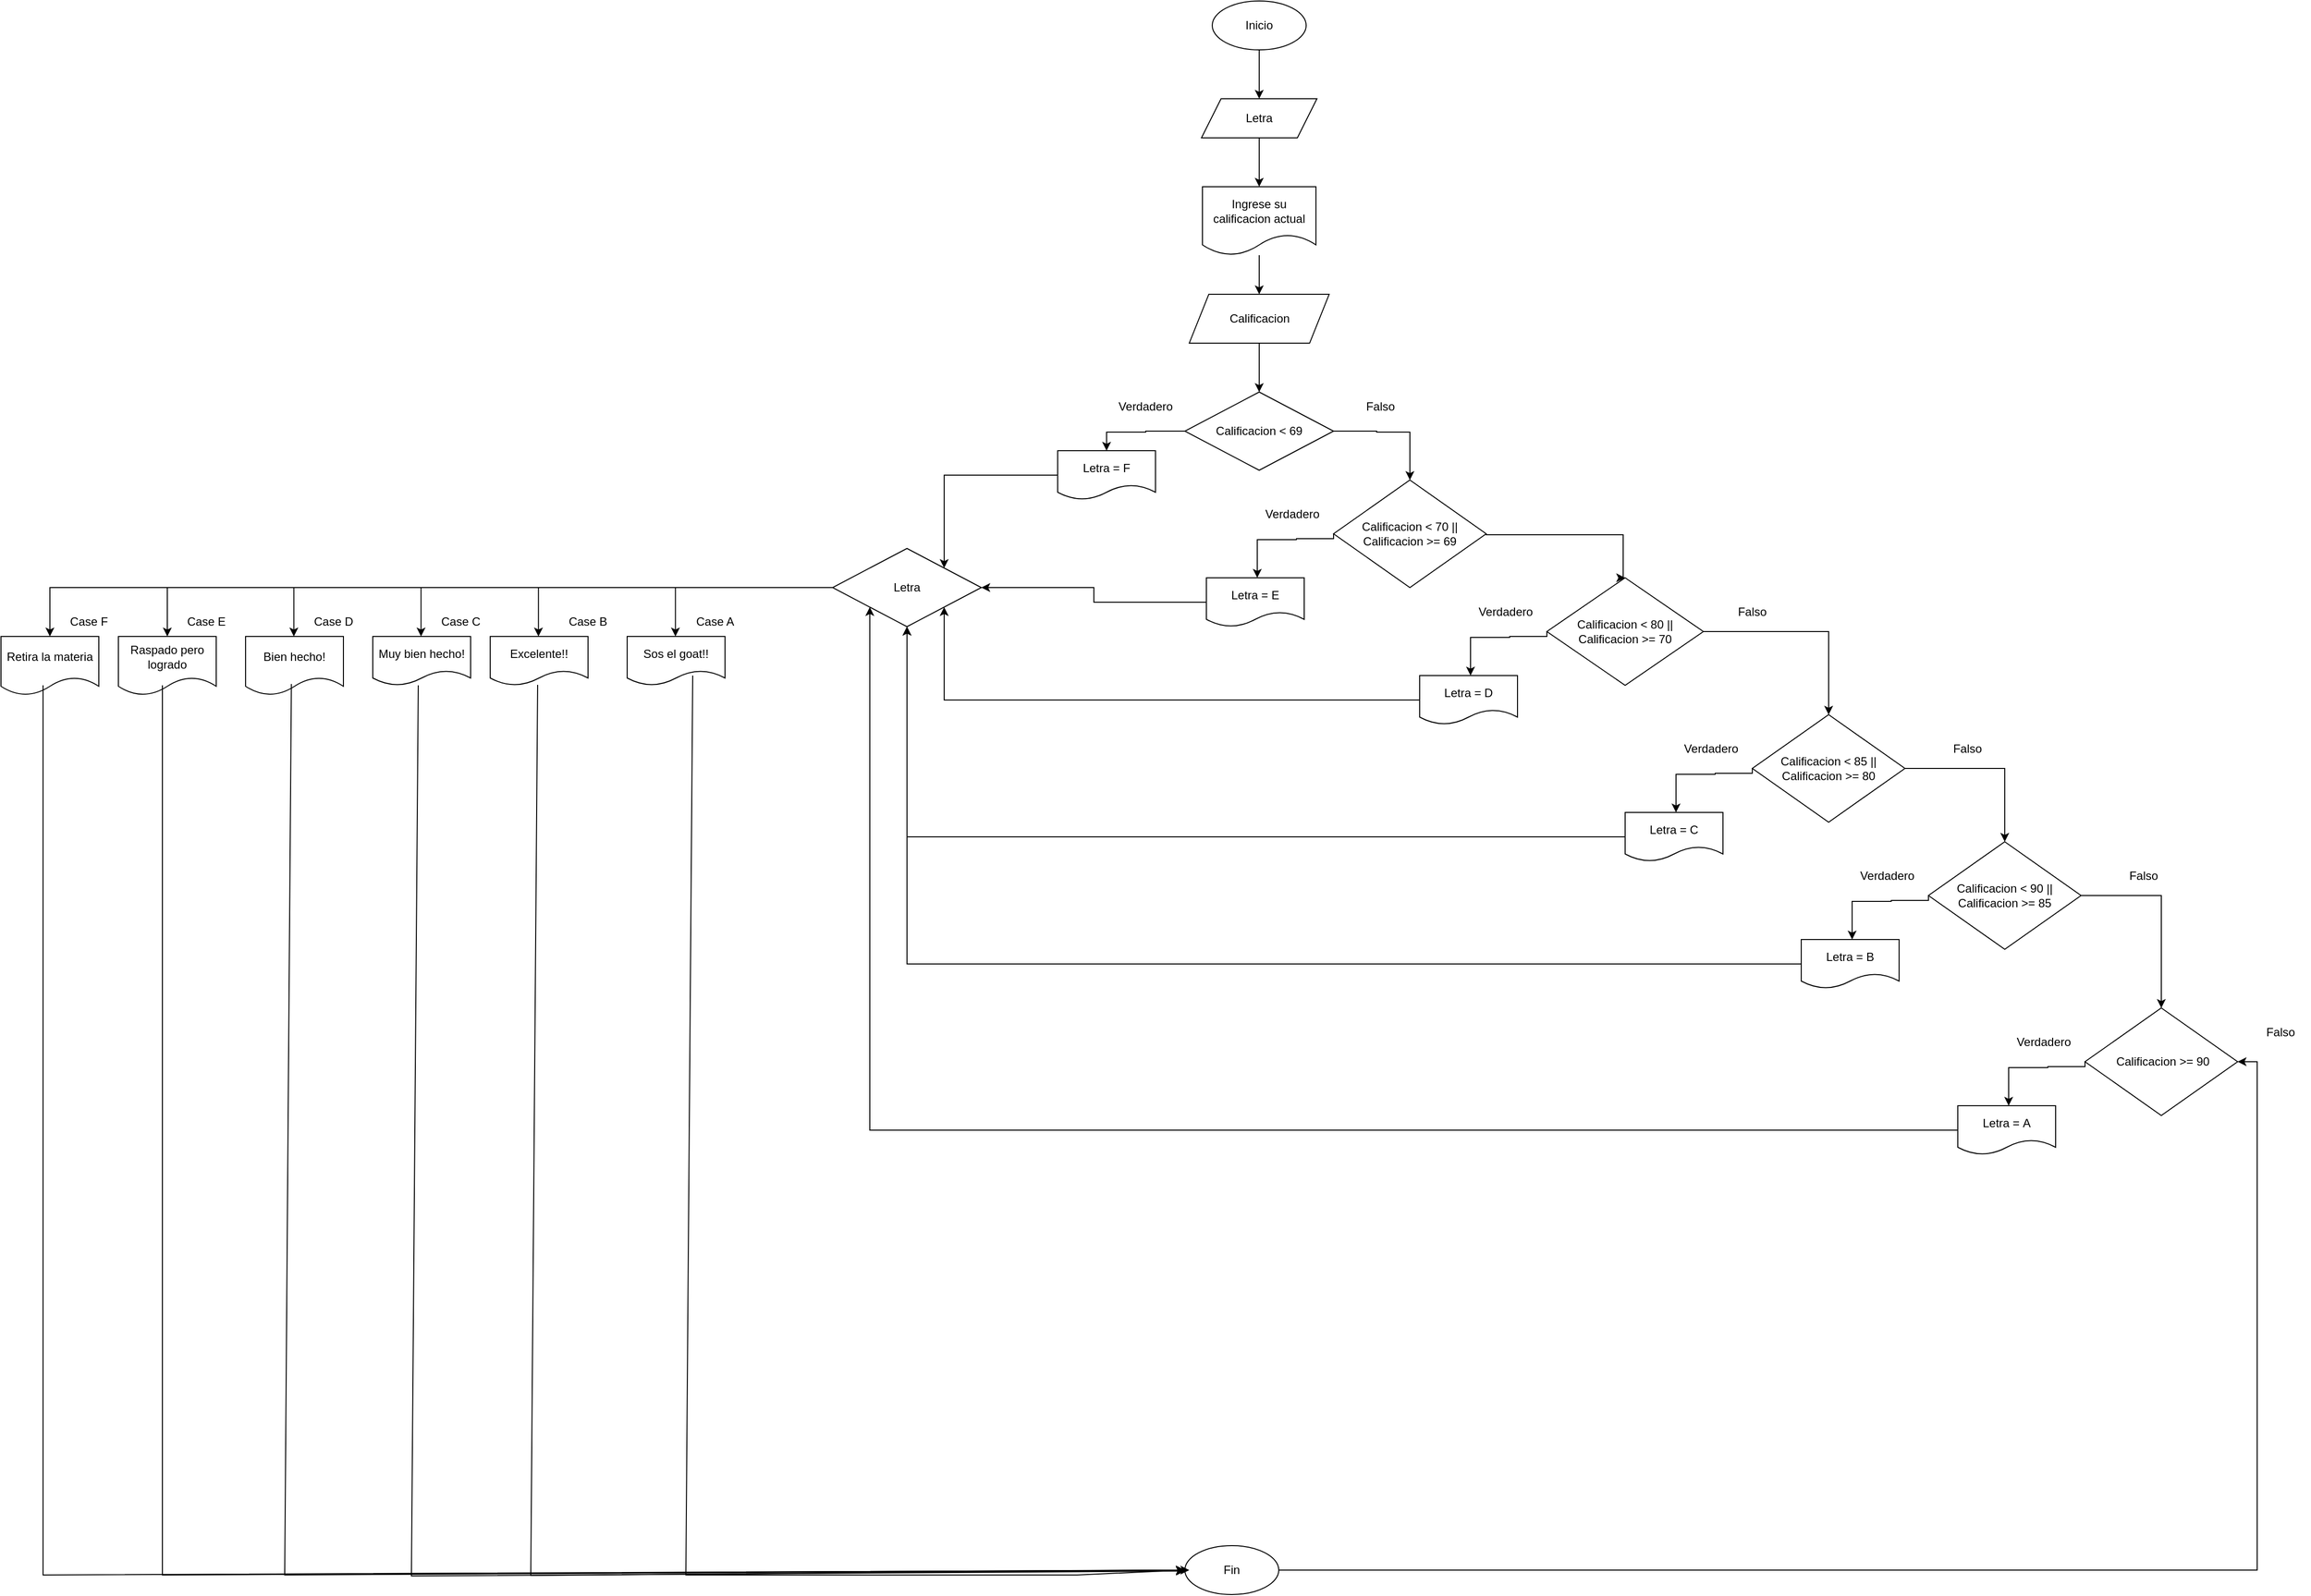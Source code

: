 <mxfile version="26.3.0">
  <diagram name="Página-1" id="JQuOVxYdUr5YD73U9cjd">
    <mxGraphModel dx="5917" dy="2895" grid="1" gridSize="10" guides="1" tooltips="1" connect="1" arrows="1" fold="1" page="1" pageScale="1" pageWidth="827" pageHeight="1169" math="0" shadow="0">
      <root>
        <mxCell id="0" />
        <mxCell id="1" parent="0" />
        <mxCell id="xvhHyQVjLZGwruTfH_Rg-59" style="edgeStyle=orthogonalEdgeStyle;rounded=0;orthogonalLoop=1;jettySize=auto;html=1;" edge="1" parent="1" source="xvhHyQVjLZGwruTfH_Rg-1" target="xvhHyQVjLZGwruTfH_Rg-58">
          <mxGeometry relative="1" as="geometry" />
        </mxCell>
        <mxCell id="xvhHyQVjLZGwruTfH_Rg-1" value="Inicio" style="ellipse;whiteSpace=wrap;html=1;" vertex="1" parent="1">
          <mxGeometry x="368" y="-190" width="96" height="50" as="geometry" />
        </mxCell>
        <mxCell id="xvhHyQVjLZGwruTfH_Rg-9" style="edgeStyle=orthogonalEdgeStyle;rounded=0;orthogonalLoop=1;jettySize=auto;html=1;entryX=0.5;entryY=0;entryDx=0;entryDy=0;" edge="1" parent="1" source="xvhHyQVjLZGwruTfH_Rg-3" target="xvhHyQVjLZGwruTfH_Rg-4">
          <mxGeometry relative="1" as="geometry" />
        </mxCell>
        <mxCell id="xvhHyQVjLZGwruTfH_Rg-3" value="Calificacion" style="shape=parallelogram;perimeter=parallelogramPerimeter;whiteSpace=wrap;html=1;fixedSize=1;" vertex="1" parent="1">
          <mxGeometry x="344.5" y="110" width="143" height="50" as="geometry" />
        </mxCell>
        <mxCell id="xvhHyQVjLZGwruTfH_Rg-8" style="edgeStyle=orthogonalEdgeStyle;rounded=0;orthogonalLoop=1;jettySize=auto;html=1;exitX=0;exitY=0.5;exitDx=0;exitDy=0;entryX=0.5;entryY=0;entryDx=0;entryDy=0;" edge="1" parent="1" source="xvhHyQVjLZGwruTfH_Rg-4">
          <mxGeometry relative="1" as="geometry">
            <mxPoint x="260" y="270" as="targetPoint" />
            <Array as="points">
              <mxPoint x="300" y="250" />
              <mxPoint x="300" y="251" />
              <mxPoint x="260" y="251" />
            </Array>
          </mxGeometry>
        </mxCell>
        <mxCell id="xvhHyQVjLZGwruTfH_Rg-15" style="edgeStyle=orthogonalEdgeStyle;rounded=0;orthogonalLoop=1;jettySize=auto;html=1;exitX=1;exitY=0.5;exitDx=0;exitDy=0;entryX=0.5;entryY=0;entryDx=0;entryDy=0;" edge="1" parent="1" source="xvhHyQVjLZGwruTfH_Rg-4" target="xvhHyQVjLZGwruTfH_Rg-11">
          <mxGeometry relative="1" as="geometry">
            <mxPoint x="580" y="250" as="targetPoint" />
            <Array as="points">
              <mxPoint x="536" y="250" />
              <mxPoint x="536" y="251" />
              <mxPoint x="570" y="251" />
            </Array>
          </mxGeometry>
        </mxCell>
        <mxCell id="xvhHyQVjLZGwruTfH_Rg-4" value="Calificacion &amp;lt; 69" style="rhombus;whiteSpace=wrap;html=1;" vertex="1" parent="1">
          <mxGeometry x="340" y="210" width="152" height="80" as="geometry" />
        </mxCell>
        <mxCell id="xvhHyQVjLZGwruTfH_Rg-16" style="edgeStyle=orthogonalEdgeStyle;rounded=0;orthogonalLoop=1;jettySize=auto;html=1;" edge="1" parent="1" source="xvhHyQVjLZGwruTfH_Rg-5" target="xvhHyQVjLZGwruTfH_Rg-3">
          <mxGeometry relative="1" as="geometry" />
        </mxCell>
        <mxCell id="xvhHyQVjLZGwruTfH_Rg-5" value="Ingrese su calificacion actual" style="shape=document;whiteSpace=wrap;html=1;boundedLbl=1;" vertex="1" parent="1">
          <mxGeometry x="358" width="116" height="70" as="geometry" />
        </mxCell>
        <mxCell id="xvhHyQVjLZGwruTfH_Rg-10" style="edgeStyle=orthogonalEdgeStyle;rounded=0;orthogonalLoop=1;jettySize=auto;html=1;exitX=0;exitY=0.5;exitDx=0;exitDy=0;entryX=0.5;entryY=0;entryDx=0;entryDy=0;" edge="1" parent="1" source="xvhHyQVjLZGwruTfH_Rg-11">
          <mxGeometry relative="1" as="geometry">
            <mxPoint x="414" y="400" as="targetPoint" />
            <Array as="points">
              <mxPoint x="454" y="360" />
              <mxPoint x="454" y="361" />
              <mxPoint x="414" y="361" />
            </Array>
          </mxGeometry>
        </mxCell>
        <mxCell id="xvhHyQVjLZGwruTfH_Rg-41" style="edgeStyle=orthogonalEdgeStyle;rounded=0;orthogonalLoop=1;jettySize=auto;html=1;exitX=1;exitY=0.5;exitDx=0;exitDy=0;entryX=0.5;entryY=0;entryDx=0;entryDy=0;" edge="1" parent="1" source="xvhHyQVjLZGwruTfH_Rg-11" target="xvhHyQVjLZGwruTfH_Rg-22">
          <mxGeometry relative="1" as="geometry">
            <mxPoint x="810" y="356" as="targetPoint" />
            <Array as="points">
              <mxPoint x="788" y="356" />
            </Array>
          </mxGeometry>
        </mxCell>
        <mxCell id="xvhHyQVjLZGwruTfH_Rg-11" value="Calificacion &amp;lt; 70 || Calificacion &amp;gt;= 69" style="rhombus;whiteSpace=wrap;html=1;" vertex="1" parent="1">
          <mxGeometry x="492" y="300" width="156" height="110" as="geometry" />
        </mxCell>
        <mxCell id="xvhHyQVjLZGwruTfH_Rg-55" style="edgeStyle=orthogonalEdgeStyle;rounded=0;orthogonalLoop=1;jettySize=auto;html=1;entryX=1;entryY=0;entryDx=0;entryDy=0;" edge="1" parent="1" source="xvhHyQVjLZGwruTfH_Rg-13" target="xvhHyQVjLZGwruTfH_Rg-49">
          <mxGeometry relative="1" as="geometry" />
        </mxCell>
        <mxCell id="xvhHyQVjLZGwruTfH_Rg-13" value="Letra = F" style="shape=document;whiteSpace=wrap;html=1;boundedLbl=1;" vertex="1" parent="1">
          <mxGeometry x="210" y="270" width="100" height="50" as="geometry" />
        </mxCell>
        <mxCell id="xvhHyQVjLZGwruTfH_Rg-56" style="edgeStyle=orthogonalEdgeStyle;rounded=0;orthogonalLoop=1;jettySize=auto;html=1;exitX=0;exitY=0.5;exitDx=0;exitDy=0;entryX=1;entryY=0.5;entryDx=0;entryDy=0;" edge="1" parent="1" source="xvhHyQVjLZGwruTfH_Rg-14" target="xvhHyQVjLZGwruTfH_Rg-49">
          <mxGeometry relative="1" as="geometry" />
        </mxCell>
        <mxCell id="xvhHyQVjLZGwruTfH_Rg-14" value="Letra =&amp;nbsp;E" style="shape=document;whiteSpace=wrap;html=1;boundedLbl=1;" vertex="1" parent="1">
          <mxGeometry x="362" y="400" width="100" height="50" as="geometry" />
        </mxCell>
        <mxCell id="xvhHyQVjLZGwruTfH_Rg-18" value="Verdadero" style="text;html=1;align=center;verticalAlign=middle;whiteSpace=wrap;rounded=0;" vertex="1" parent="1">
          <mxGeometry x="270" y="210" width="60" height="30" as="geometry" />
        </mxCell>
        <mxCell id="xvhHyQVjLZGwruTfH_Rg-19" value="Falso" style="text;html=1;align=center;verticalAlign=middle;whiteSpace=wrap;rounded=0;" vertex="1" parent="1">
          <mxGeometry x="510" y="210" width="60" height="30" as="geometry" />
        </mxCell>
        <mxCell id="xvhHyQVjLZGwruTfH_Rg-20" value="Verdadero" style="text;html=1;align=center;verticalAlign=middle;whiteSpace=wrap;rounded=0;" vertex="1" parent="1">
          <mxGeometry x="420" y="320" width="60" height="30" as="geometry" />
        </mxCell>
        <mxCell id="xvhHyQVjLZGwruTfH_Rg-21" style="edgeStyle=orthogonalEdgeStyle;rounded=0;orthogonalLoop=1;jettySize=auto;html=1;exitX=0;exitY=0.5;exitDx=0;exitDy=0;entryX=0.5;entryY=0;entryDx=0;entryDy=0;" edge="1" parent="1" source="xvhHyQVjLZGwruTfH_Rg-22">
          <mxGeometry relative="1" as="geometry">
            <mxPoint x="632" y="500" as="targetPoint" />
            <Array as="points">
              <mxPoint x="672" y="460" />
              <mxPoint x="672" y="461" />
              <mxPoint x="632" y="461" />
            </Array>
          </mxGeometry>
        </mxCell>
        <mxCell id="xvhHyQVjLZGwruTfH_Rg-44" style="edgeStyle=orthogonalEdgeStyle;rounded=0;orthogonalLoop=1;jettySize=auto;html=1;entryX=0.5;entryY=0;entryDx=0;entryDy=0;" edge="1" parent="1" source="xvhHyQVjLZGwruTfH_Rg-22" target="xvhHyQVjLZGwruTfH_Rg-26">
          <mxGeometry relative="1" as="geometry">
            <mxPoint x="1000" y="455" as="targetPoint" />
          </mxGeometry>
        </mxCell>
        <mxCell id="xvhHyQVjLZGwruTfH_Rg-22" value="Calificacion &amp;lt; 80 || Calificacion &amp;gt;= 70" style="rhombus;whiteSpace=wrap;html=1;" vertex="1" parent="1">
          <mxGeometry x="710" y="400" width="160" height="110" as="geometry" />
        </mxCell>
        <mxCell id="xvhHyQVjLZGwruTfH_Rg-57" style="edgeStyle=orthogonalEdgeStyle;rounded=0;orthogonalLoop=1;jettySize=auto;html=1;exitX=0;exitY=0.5;exitDx=0;exitDy=0;entryX=1;entryY=1;entryDx=0;entryDy=0;" edge="1" parent="1" source="xvhHyQVjLZGwruTfH_Rg-23" target="xvhHyQVjLZGwruTfH_Rg-49">
          <mxGeometry relative="1" as="geometry" />
        </mxCell>
        <mxCell id="xvhHyQVjLZGwruTfH_Rg-23" value="Letra =&amp;nbsp;D" style="shape=document;whiteSpace=wrap;html=1;boundedLbl=1;" vertex="1" parent="1">
          <mxGeometry x="580" y="500" width="100" height="50" as="geometry" />
        </mxCell>
        <mxCell id="xvhHyQVjLZGwruTfH_Rg-24" value="Verdadero" style="text;html=1;align=center;verticalAlign=middle;whiteSpace=wrap;rounded=0;" vertex="1" parent="1">
          <mxGeometry x="638" y="420" width="60" height="30" as="geometry" />
        </mxCell>
        <mxCell id="xvhHyQVjLZGwruTfH_Rg-25" style="edgeStyle=orthogonalEdgeStyle;rounded=0;orthogonalLoop=1;jettySize=auto;html=1;exitX=0;exitY=0.5;exitDx=0;exitDy=0;entryX=0.5;entryY=0;entryDx=0;entryDy=0;" edge="1" parent="1" source="xvhHyQVjLZGwruTfH_Rg-26">
          <mxGeometry relative="1" as="geometry">
            <mxPoint x="842" y="640" as="targetPoint" />
            <Array as="points">
              <mxPoint x="882" y="600" />
              <mxPoint x="882" y="601" />
              <mxPoint x="842" y="601" />
            </Array>
          </mxGeometry>
        </mxCell>
        <mxCell id="xvhHyQVjLZGwruTfH_Rg-46" style="edgeStyle=orthogonalEdgeStyle;rounded=0;orthogonalLoop=1;jettySize=auto;html=1;exitX=1;exitY=0.5;exitDx=0;exitDy=0;entryX=0.5;entryY=0;entryDx=0;entryDy=0;" edge="1" parent="1" source="xvhHyQVjLZGwruTfH_Rg-26" target="xvhHyQVjLZGwruTfH_Rg-30">
          <mxGeometry relative="1" as="geometry" />
        </mxCell>
        <mxCell id="xvhHyQVjLZGwruTfH_Rg-26" value="Calificacion &amp;lt; 85 || Calificacion &amp;gt;= 80" style="rhombus;whiteSpace=wrap;html=1;" vertex="1" parent="1">
          <mxGeometry x="920" y="540" width="156" height="110" as="geometry" />
        </mxCell>
        <mxCell id="xvhHyQVjLZGwruTfH_Rg-61" style="edgeStyle=orthogonalEdgeStyle;rounded=0;orthogonalLoop=1;jettySize=auto;html=1;entryX=0.5;entryY=1;entryDx=0;entryDy=0;" edge="1" parent="1" source="xvhHyQVjLZGwruTfH_Rg-27" target="xvhHyQVjLZGwruTfH_Rg-49">
          <mxGeometry relative="1" as="geometry" />
        </mxCell>
        <mxCell id="xvhHyQVjLZGwruTfH_Rg-27" value="Letra =&amp;nbsp;C" style="shape=document;whiteSpace=wrap;html=1;boundedLbl=1;" vertex="1" parent="1">
          <mxGeometry x="790" y="640" width="100" height="50" as="geometry" />
        </mxCell>
        <mxCell id="xvhHyQVjLZGwruTfH_Rg-28" value="Verdadero" style="text;html=1;align=center;verticalAlign=middle;whiteSpace=wrap;rounded=0;" vertex="1" parent="1">
          <mxGeometry x="848" y="560" width="60" height="30" as="geometry" />
        </mxCell>
        <mxCell id="xvhHyQVjLZGwruTfH_Rg-29" style="edgeStyle=orthogonalEdgeStyle;rounded=0;orthogonalLoop=1;jettySize=auto;html=1;exitX=0;exitY=0.5;exitDx=0;exitDy=0;entryX=0.5;entryY=0;entryDx=0;entryDy=0;" edge="1" parent="1" source="xvhHyQVjLZGwruTfH_Rg-30">
          <mxGeometry relative="1" as="geometry">
            <mxPoint x="1022" y="770" as="targetPoint" />
            <Array as="points">
              <mxPoint x="1062" y="730" />
              <mxPoint x="1062" y="731" />
              <mxPoint x="1022" y="731" />
            </Array>
          </mxGeometry>
        </mxCell>
        <mxCell id="xvhHyQVjLZGwruTfH_Rg-47" style="edgeStyle=orthogonalEdgeStyle;rounded=0;orthogonalLoop=1;jettySize=auto;html=1;exitX=1;exitY=0.5;exitDx=0;exitDy=0;" edge="1" parent="1" source="xvhHyQVjLZGwruTfH_Rg-30" target="xvhHyQVjLZGwruTfH_Rg-34">
          <mxGeometry relative="1" as="geometry" />
        </mxCell>
        <mxCell id="xvhHyQVjLZGwruTfH_Rg-30" value="Calificacion &amp;lt; 90 || Calificacion &amp;gt;= 85" style="rhombus;whiteSpace=wrap;html=1;" vertex="1" parent="1">
          <mxGeometry x="1100" y="670" width="156" height="110" as="geometry" />
        </mxCell>
        <mxCell id="xvhHyQVjLZGwruTfH_Rg-62" style="edgeStyle=orthogonalEdgeStyle;rounded=0;orthogonalLoop=1;jettySize=auto;html=1;entryX=0.5;entryY=1;entryDx=0;entryDy=0;" edge="1" parent="1" source="xvhHyQVjLZGwruTfH_Rg-31" target="xvhHyQVjLZGwruTfH_Rg-49">
          <mxGeometry relative="1" as="geometry" />
        </mxCell>
        <mxCell id="xvhHyQVjLZGwruTfH_Rg-31" value="Letra =&amp;nbsp;B" style="shape=document;whiteSpace=wrap;html=1;boundedLbl=1;" vertex="1" parent="1">
          <mxGeometry x="970" y="770" width="100" height="50" as="geometry" />
        </mxCell>
        <mxCell id="xvhHyQVjLZGwruTfH_Rg-32" value="Verdadero" style="text;html=1;align=center;verticalAlign=middle;whiteSpace=wrap;rounded=0;" vertex="1" parent="1">
          <mxGeometry x="1028" y="690" width="60" height="30" as="geometry" />
        </mxCell>
        <mxCell id="xvhHyQVjLZGwruTfH_Rg-33" style="edgeStyle=orthogonalEdgeStyle;rounded=0;orthogonalLoop=1;jettySize=auto;html=1;exitX=0;exitY=0.5;exitDx=0;exitDy=0;entryX=0.5;entryY=0;entryDx=0;entryDy=0;" edge="1" parent="1" source="xvhHyQVjLZGwruTfH_Rg-34">
          <mxGeometry relative="1" as="geometry">
            <mxPoint x="1182" y="940" as="targetPoint" />
            <Array as="points">
              <mxPoint x="1222" y="900" />
              <mxPoint x="1222" y="901" />
              <mxPoint x="1182" y="901" />
            </Array>
          </mxGeometry>
        </mxCell>
        <mxCell id="xvhHyQVjLZGwruTfH_Rg-34" value="&amp;nbsp;Calificacion &amp;gt;= 90" style="rhombus;whiteSpace=wrap;html=1;" vertex="1" parent="1">
          <mxGeometry x="1260" y="840" width="156" height="110" as="geometry" />
        </mxCell>
        <mxCell id="xvhHyQVjLZGwruTfH_Rg-85" style="edgeStyle=orthogonalEdgeStyle;rounded=0;orthogonalLoop=1;jettySize=auto;html=1;entryX=0;entryY=1;entryDx=0;entryDy=0;" edge="1" parent="1" source="xvhHyQVjLZGwruTfH_Rg-35" target="xvhHyQVjLZGwruTfH_Rg-49">
          <mxGeometry relative="1" as="geometry" />
        </mxCell>
        <mxCell id="xvhHyQVjLZGwruTfH_Rg-35" value="Letra =&amp;nbsp;A" style="shape=document;whiteSpace=wrap;html=1;boundedLbl=1;" vertex="1" parent="1">
          <mxGeometry x="1130" y="940" width="100" height="50" as="geometry" />
        </mxCell>
        <mxCell id="xvhHyQVjLZGwruTfH_Rg-36" value="Verdadero" style="text;html=1;align=center;verticalAlign=middle;whiteSpace=wrap;rounded=0;" vertex="1" parent="1">
          <mxGeometry x="1188" y="860" width="60" height="30" as="geometry" />
        </mxCell>
        <mxCell id="xvhHyQVjLZGwruTfH_Rg-37" value="Falso" style="text;html=1;align=center;verticalAlign=middle;whiteSpace=wrap;rounded=0;" vertex="1" parent="1">
          <mxGeometry x="890" y="420" width="60" height="30" as="geometry" />
        </mxCell>
        <mxCell id="xvhHyQVjLZGwruTfH_Rg-38" value="Falso" style="text;html=1;align=center;verticalAlign=middle;whiteSpace=wrap;rounded=0;" vertex="1" parent="1">
          <mxGeometry x="1110" y="560" width="60" height="30" as="geometry" />
        </mxCell>
        <mxCell id="xvhHyQVjLZGwruTfH_Rg-39" value="Falso" style="text;html=1;align=center;verticalAlign=middle;whiteSpace=wrap;rounded=0;" vertex="1" parent="1">
          <mxGeometry x="1290" y="690" width="60" height="30" as="geometry" />
        </mxCell>
        <mxCell id="xvhHyQVjLZGwruTfH_Rg-40" value="Falso" style="text;html=1;align=center;verticalAlign=middle;whiteSpace=wrap;rounded=0;" vertex="1" parent="1">
          <mxGeometry x="1430" y="850" width="60" height="30" as="geometry" />
        </mxCell>
        <mxCell id="xvhHyQVjLZGwruTfH_Rg-50" style="edgeStyle=orthogonalEdgeStyle;rounded=0;orthogonalLoop=1;jettySize=auto;html=1;exitX=0;exitY=0.5;exitDx=0;exitDy=0;entryX=0.5;entryY=0;entryDx=0;entryDy=0;" edge="1" parent="1" source="xvhHyQVjLZGwruTfH_Rg-49" target="xvhHyQVjLZGwruTfH_Rg-68">
          <mxGeometry relative="1" as="geometry">
            <mxPoint x="-840" y="410" as="targetPoint" />
          </mxGeometry>
        </mxCell>
        <mxCell id="xvhHyQVjLZGwruTfH_Rg-49" value="Letra" style="rhombus;whiteSpace=wrap;html=1;" vertex="1" parent="1">
          <mxGeometry x="-20" y="370" width="152" height="80" as="geometry" />
        </mxCell>
        <mxCell id="xvhHyQVjLZGwruTfH_Rg-51" value="Raspado pero logrado" style="shape=document;whiteSpace=wrap;html=1;boundedLbl=1;" vertex="1" parent="1">
          <mxGeometry x="-750" y="460" width="100" height="60" as="geometry" />
        </mxCell>
        <mxCell id="xvhHyQVjLZGwruTfH_Rg-60" style="edgeStyle=orthogonalEdgeStyle;rounded=0;orthogonalLoop=1;jettySize=auto;html=1;entryX=0.5;entryY=0;entryDx=0;entryDy=0;" edge="1" parent="1" source="xvhHyQVjLZGwruTfH_Rg-58" target="xvhHyQVjLZGwruTfH_Rg-5">
          <mxGeometry relative="1" as="geometry" />
        </mxCell>
        <mxCell id="xvhHyQVjLZGwruTfH_Rg-58" value="Letra" style="shape=parallelogram;perimeter=parallelogramPerimeter;whiteSpace=wrap;html=1;fixedSize=1;" vertex="1" parent="1">
          <mxGeometry x="357" y="-90" width="118" height="40" as="geometry" />
        </mxCell>
        <mxCell id="xvhHyQVjLZGwruTfH_Rg-64" value="Bien hecho!" style="shape=document;whiteSpace=wrap;html=1;boundedLbl=1;" vertex="1" parent="1">
          <mxGeometry x="-620" y="460" width="100" height="60" as="geometry" />
        </mxCell>
        <mxCell id="xvhHyQVjLZGwruTfH_Rg-65" value="Muy bien hecho!" style="shape=document;whiteSpace=wrap;html=1;boundedLbl=1;" vertex="1" parent="1">
          <mxGeometry x="-490" y="460" width="100" height="50" as="geometry" />
        </mxCell>
        <mxCell id="xvhHyQVjLZGwruTfH_Rg-66" value="Excelente!!" style="shape=document;whiteSpace=wrap;html=1;boundedLbl=1;" vertex="1" parent="1">
          <mxGeometry x="-370" y="460" width="100" height="50" as="geometry" />
        </mxCell>
        <mxCell id="xvhHyQVjLZGwruTfH_Rg-67" value="Sos el goat!!" style="shape=document;whiteSpace=wrap;html=1;boundedLbl=1;" vertex="1" parent="1">
          <mxGeometry x="-230" y="460" width="100" height="50" as="geometry" />
        </mxCell>
        <mxCell id="xvhHyQVjLZGwruTfH_Rg-68" value="Retira la materia" style="shape=document;whiteSpace=wrap;html=1;boundedLbl=1;" vertex="1" parent="1">
          <mxGeometry x="-870" y="460" width="100" height="60" as="geometry" />
        </mxCell>
        <mxCell id="xvhHyQVjLZGwruTfH_Rg-70" value="" style="endArrow=classic;html=1;rounded=0;entryX=0.5;entryY=0;entryDx=0;entryDy=0;" edge="1" parent="1" target="xvhHyQVjLZGwruTfH_Rg-51">
          <mxGeometry width="50" height="50" relative="1" as="geometry">
            <mxPoint x="-700" y="410" as="sourcePoint" />
            <mxPoint x="-700" y="450" as="targetPoint" />
          </mxGeometry>
        </mxCell>
        <mxCell id="xvhHyQVjLZGwruTfH_Rg-72" value="" style="endArrow=classic;html=1;rounded=0;entryX=0.5;entryY=0;entryDx=0;entryDy=0;" edge="1" parent="1">
          <mxGeometry width="50" height="50" relative="1" as="geometry">
            <mxPoint x="-570.67" y="410" as="sourcePoint" />
            <mxPoint x="-570.67" y="460" as="targetPoint" />
          </mxGeometry>
        </mxCell>
        <mxCell id="xvhHyQVjLZGwruTfH_Rg-73" value="" style="endArrow=classic;html=1;rounded=0;entryX=0.5;entryY=0;entryDx=0;entryDy=0;" edge="1" parent="1">
          <mxGeometry width="50" height="50" relative="1" as="geometry">
            <mxPoint x="-440.67" y="410" as="sourcePoint" />
            <mxPoint x="-440.67" y="460" as="targetPoint" />
          </mxGeometry>
        </mxCell>
        <mxCell id="xvhHyQVjLZGwruTfH_Rg-74" value="" style="endArrow=classic;html=1;rounded=0;entryX=0.5;entryY=0;entryDx=0;entryDy=0;" edge="1" parent="1">
          <mxGeometry width="50" height="50" relative="1" as="geometry">
            <mxPoint x="-320.67" y="410" as="sourcePoint" />
            <mxPoint x="-320.67" y="460" as="targetPoint" />
          </mxGeometry>
        </mxCell>
        <mxCell id="xvhHyQVjLZGwruTfH_Rg-75" value="" style="endArrow=classic;html=1;rounded=0;entryX=0.5;entryY=0;entryDx=0;entryDy=0;" edge="1" parent="1">
          <mxGeometry width="50" height="50" relative="1" as="geometry">
            <mxPoint x="-180.67" y="410" as="sourcePoint" />
            <mxPoint x="-180.67" y="460" as="targetPoint" />
          </mxGeometry>
        </mxCell>
        <mxCell id="xvhHyQVjLZGwruTfH_Rg-76" value="Case A" style="text;html=1;align=center;verticalAlign=middle;whiteSpace=wrap;rounded=0;" vertex="1" parent="1">
          <mxGeometry x="-170" y="430" width="60" height="30" as="geometry" />
        </mxCell>
        <mxCell id="xvhHyQVjLZGwruTfH_Rg-77" value="Case B" style="text;html=1;align=center;verticalAlign=middle;whiteSpace=wrap;rounded=0;" vertex="1" parent="1">
          <mxGeometry x="-300" y="430" width="60" height="30" as="geometry" />
        </mxCell>
        <mxCell id="xvhHyQVjLZGwruTfH_Rg-78" value="Case C" style="text;html=1;align=center;verticalAlign=middle;whiteSpace=wrap;rounded=0;" vertex="1" parent="1">
          <mxGeometry x="-430" y="430" width="60" height="30" as="geometry" />
        </mxCell>
        <mxCell id="xvhHyQVjLZGwruTfH_Rg-79" value="Case D" style="text;html=1;align=center;verticalAlign=middle;whiteSpace=wrap;rounded=0;" vertex="1" parent="1">
          <mxGeometry x="-560" y="430" width="60" height="30" as="geometry" />
        </mxCell>
        <mxCell id="xvhHyQVjLZGwruTfH_Rg-80" value="Case E" style="text;html=1;align=center;verticalAlign=middle;whiteSpace=wrap;rounded=0;" vertex="1" parent="1">
          <mxGeometry x="-690" y="430" width="60" height="30" as="geometry" />
        </mxCell>
        <mxCell id="xvhHyQVjLZGwruTfH_Rg-81" value="Case F" style="text;html=1;align=center;verticalAlign=middle;whiteSpace=wrap;rounded=0;" vertex="1" parent="1">
          <mxGeometry x="-810" y="430" width="60" height="30" as="geometry" />
        </mxCell>
        <mxCell id="xvhHyQVjLZGwruTfH_Rg-84" style="edgeStyle=orthogonalEdgeStyle;rounded=0;orthogonalLoop=1;jettySize=auto;html=1;entryX=1;entryY=0.5;entryDx=0;entryDy=0;" edge="1" parent="1" source="xvhHyQVjLZGwruTfH_Rg-82" target="xvhHyQVjLZGwruTfH_Rg-34">
          <mxGeometry relative="1" as="geometry" />
        </mxCell>
        <mxCell id="xvhHyQVjLZGwruTfH_Rg-82" value="Fin" style="ellipse;whiteSpace=wrap;html=1;" vertex="1" parent="1">
          <mxGeometry x="340" y="1390" width="96" height="50" as="geometry" />
        </mxCell>
        <mxCell id="xvhHyQVjLZGwruTfH_Rg-89" value="" style="endArrow=classic;html=1;rounded=0;entryX=0;entryY=0.5;entryDx=0;entryDy=0;" edge="1" parent="1" target="xvhHyQVjLZGwruTfH_Rg-82">
          <mxGeometry width="50" height="50" relative="1" as="geometry">
            <mxPoint x="-827" y="510" as="sourcePoint" />
            <mxPoint x="-830" y="1380" as="targetPoint" />
            <Array as="points">
              <mxPoint x="-827" y="1420" />
            </Array>
          </mxGeometry>
        </mxCell>
        <mxCell id="xvhHyQVjLZGwruTfH_Rg-91" value="" style="endArrow=classic;html=1;rounded=0;entryX=0;entryY=0.5;entryDx=0;entryDy=0;" edge="1" parent="1" target="xvhHyQVjLZGwruTfH_Rg-82">
          <mxGeometry width="50" height="50" relative="1" as="geometry">
            <mxPoint x="-705" y="510" as="sourcePoint" />
            <mxPoint x="462" y="1415" as="targetPoint" />
            <Array as="points">
              <mxPoint x="-705" y="1420" />
            </Array>
          </mxGeometry>
        </mxCell>
        <mxCell id="xvhHyQVjLZGwruTfH_Rg-92" value="" style="endArrow=classic;html=1;rounded=0;entryX=0;entryY=0.5;entryDx=0;entryDy=0;exitX=0.468;exitY=0.81;exitDx=0;exitDy=0;exitPerimeter=0;" edge="1" parent="1" source="xvhHyQVjLZGwruTfH_Rg-64">
          <mxGeometry width="50" height="50" relative="1" as="geometry">
            <mxPoint x="-700.5" y="510" as="sourcePoint" />
            <mxPoint x="344.5" y="1415" as="targetPoint" />
            <Array as="points">
              <mxPoint x="-580" y="1420" />
            </Array>
          </mxGeometry>
        </mxCell>
        <mxCell id="xvhHyQVjLZGwruTfH_Rg-93" value="" style="endArrow=classic;html=1;rounded=0;exitX=0.468;exitY=0.81;exitDx=0;exitDy=0;exitPerimeter=0;" edge="1" parent="1">
          <mxGeometry width="50" height="50" relative="1" as="geometry">
            <mxPoint x="-443.5" y="510" as="sourcePoint" />
            <mxPoint x="340" y="1416" as="targetPoint" />
            <Array as="points">
              <mxPoint x="-450.5" y="1421" />
            </Array>
          </mxGeometry>
        </mxCell>
        <mxCell id="xvhHyQVjLZGwruTfH_Rg-94" value="" style="endArrow=classic;html=1;rounded=0;exitX=0.468;exitY=0.81;exitDx=0;exitDy=0;exitPerimeter=0;entryX=0;entryY=0.5;entryDx=0;entryDy=0;" edge="1" parent="1" target="xvhHyQVjLZGwruTfH_Rg-82">
          <mxGeometry width="50" height="50" relative="1" as="geometry">
            <mxPoint x="-321.5" y="509.5" as="sourcePoint" />
            <mxPoint x="340" y="1421" as="targetPoint" />
            <Array as="points">
              <mxPoint x="-328.5" y="1420.5" />
            </Array>
          </mxGeometry>
        </mxCell>
        <mxCell id="xvhHyQVjLZGwruTfH_Rg-95" value="" style="endArrow=classic;html=1;rounded=0;exitX=0.468;exitY=0.81;exitDx=0;exitDy=0;exitPerimeter=0;entryX=0;entryY=0.5;entryDx=0;entryDy=0;" edge="1" parent="1" target="xvhHyQVjLZGwruTfH_Rg-82">
          <mxGeometry width="50" height="50" relative="1" as="geometry">
            <mxPoint x="-163" y="500" as="sourcePoint" />
            <mxPoint x="330" y="1420" as="targetPoint" />
            <Array as="points">
              <mxPoint x="-170" y="1420" />
              <mxPoint x="230" y="1420" />
            </Array>
          </mxGeometry>
        </mxCell>
      </root>
    </mxGraphModel>
  </diagram>
</mxfile>
